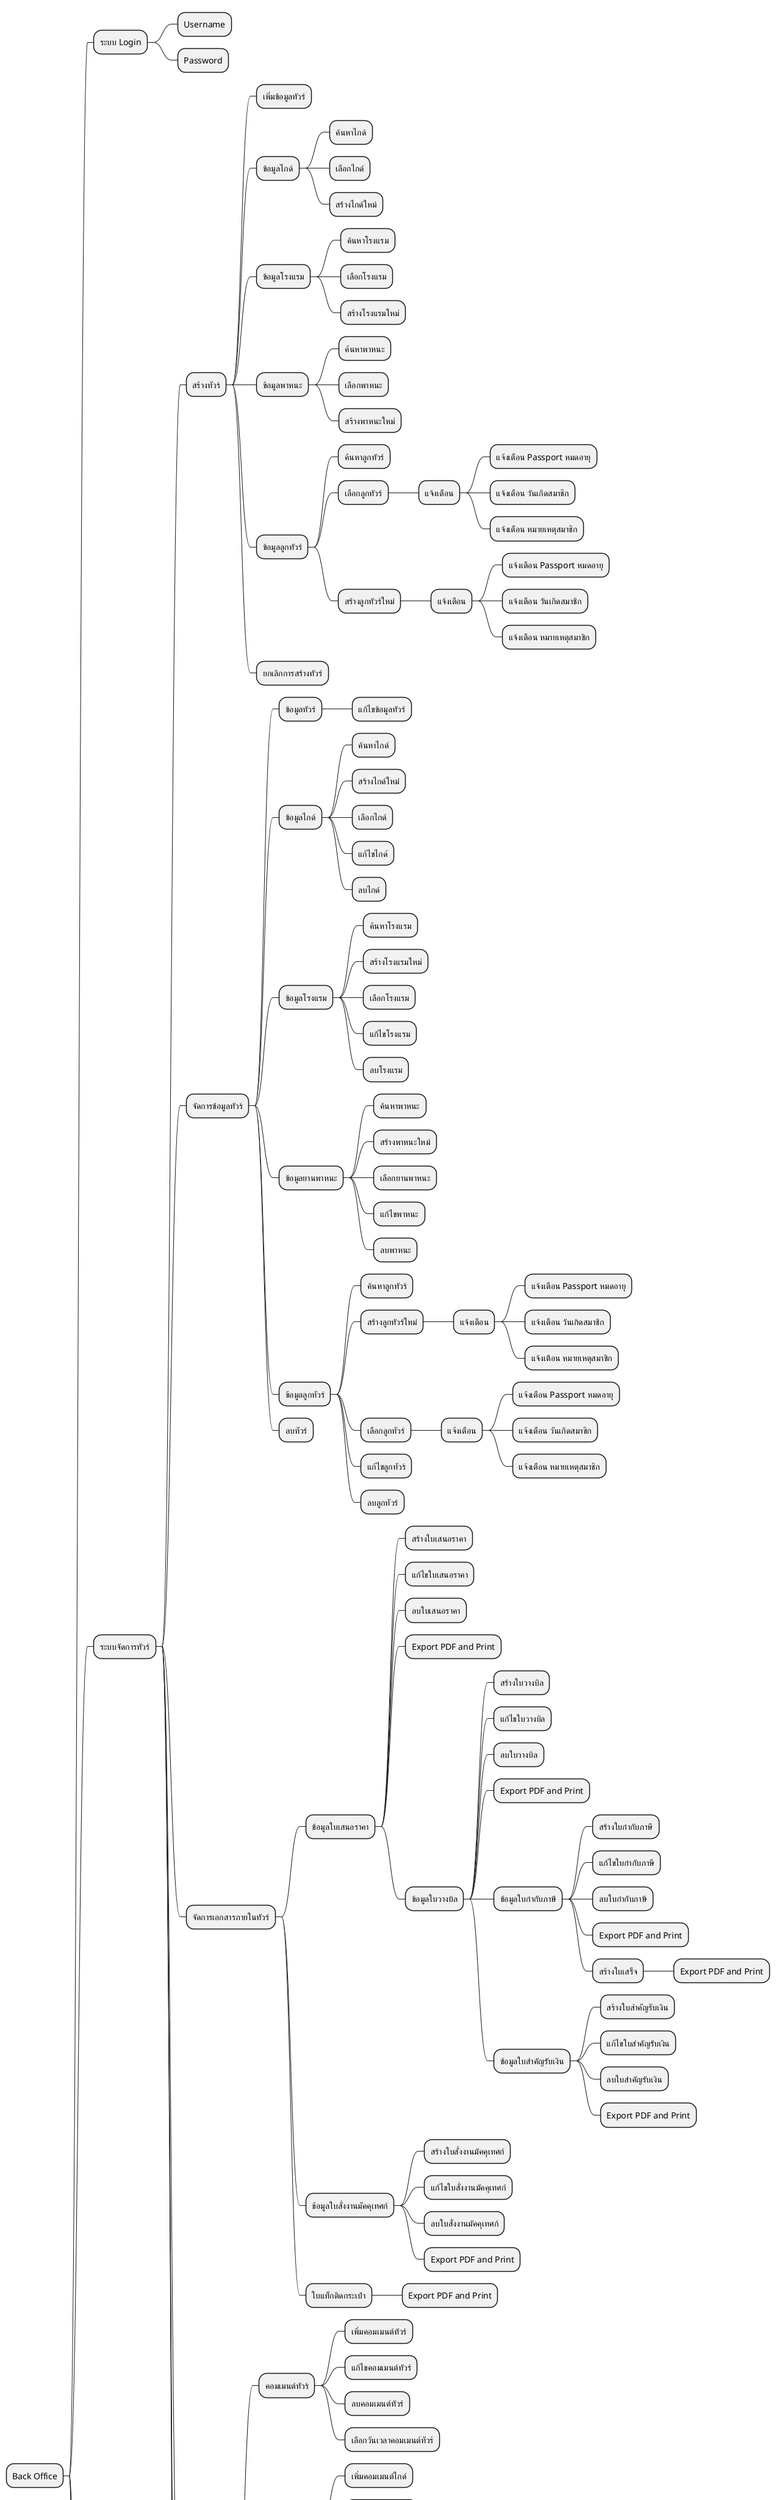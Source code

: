 @startmindmap
* Back Office

** ระบบ Login
*** Username
*** Password
** ระบบจัดการทัวร์
*** สร้างทัวร์
**** เพิ่มข้อมูลทัวร์
**** ข้อมูลไกด์
***** ค้นหาไกด์
***** เลือกไกด์
***** สร้างไกด์ใหม่
**** ข้อมูลโรงแรม
***** ค้นหาโรงแรม
***** เลือกโรงแรม
***** สร้างโรงแรมใหม่
**** ข้อมูลพาหนะ
***** ค้นหาพาหนะ
***** เลือกพาหนะ
***** สร้างพาหนะใหม่
**** ข้อมูลลูกทัวร์
***** ค้นหาลูกทัวร์
***** เลือกลูกทัวร์
****** แจ้งเตือน
******* แจ้งเตือน Passport หมดอายุ
******* แจ้งเตือน วันเกิดสมาชิก
******* แจ้งเตือน หมายเหตุสมาชิก
***** สร้างลูกทัวร์ใหม่
****** แจ้งเตือน
******* แจ้งเตือน Passport หมดอายุ
******* แจ้งเตือน วันเกิดสมาชิก
******* แจ้งเตือน หมายเหตุสมาชิก
**** ยกเลิกการสร้างทัวร์
' **** ยกเลิกการสร้างทัวร์
*** จัดการข้อมูลทัวร์
**** ข้อมูลทัวร์
***** แก้ไขข้อมูลทัวร์
**** ข้อมูลไกด์
***** ค้นหาไกด์
***** สร้างไกด์ใหม่
***** เลือกไกด์
***** แก้ไขไกด์
***** ลบไกด์
**** ข้อมูลโรงแรม
***** ค้นหาโรงแรม
***** สร้างโรงแรมใหม่
***** เลือกโรงแรม
***** แก้ไขโรงแรม
***** ลบโรงแรม
**** ข้อมูลยานพาหนะ
***** ค้นหาพาหนะ
***** สร้างพาหนะใหม่
***** เลือกยานพาหนะ
***** แก้ไขพาหนะ
***** ลบพาหนะ
**** ข้อมูลลูกทัวร์
***** ค้นหาลูกทัวร์
***** สร้างลูกทัวร์ใหม่
****** แจ้งเตือน
******* แจ้งเตือน Passport หมดอายุ
******* แจ้งเตือน วันเกิดสมาชิก
******* แจ้งเตือน หมายเหตุสมาชิก
***** เลือกลูกทัวร์
****** แจ้งเตือน
******* แจ้งเตือน Passport หมดอายุ
******* แจ้งเตือน วันเกิดสมาชิก
******* แจ้งเตือน หมายเหตุสมาชิก
***** แก้ไขลูกทัวร์
***** ลบลูกทัวร์
**** ลบทัวร์
*** จัดการเอกสารภายในทัวร์
**** ข้อมูลใบเสนอราคา
***** สร้างใบเสนอราคา
***** แก้ไขใบเสนอราคา
***** ลบใบเสนอราคา
***** Export PDF and Print
***** ข้อมูลใบวางบิล
****** สร้างใบวางบิล
****** แก้ไขใบวางบิล
****** ลบใบวางบิล
****** Export PDF and Print
****** ข้อมูลใบกำกับภาษี
******* สร้างใบกำกับภาษี
******* แก้ไขใบกำกับภาษี
******* ลบใบกำกับภาษี
******* Export PDF and Print
******* สร้างใบเสร็จ
******** Export PDF and Print
****** ข้อมูลใบสำคัญรับเงิน
******* สร้างใบสำคัญรับเงิน
******* แก้ไขใบสำคัญรับเงิน
******* ลบใบสำคัญรับเงิน
******* Export PDF and Print
**** ข้อมูลใบสั่งงานมัคคุเทศก์
***** สร้างใบสั่งงานมัคคุเทศก์
***** แก้ไขใบสั่งงานมัคคุเทศก์
***** ลบใบสั่งงานมัคคุเทศก์
***** Export PDF and Print
**** ใบแท็กติดกระเป๋า
***** Export PDF and Print
*** คอมเมนต์
**** คอมเมนต์ทัวร์
***** เพิ่มคอมเมนต์ทัวร์
***** แก้ไขคอมเมนต์ทัวร์
***** ลบคอมเมนต์ทัวร์
***** เลือกวันเวลาคอมเมนต์ทัวร์
**** คอมเมนต์ไกด์
***** เพิ่มคอมเมนต์ไกด์
***** แก้ไขคอมเมนต์ไกด์
***** ลบคอมเมนต์ไกด์
***** เลือกวันเวลาคอมเมนต์ไกด์
**** คอมเมนต์โรงแรม
***** เพิ่มคอมเมนต์โรงแรม
***** แก้ไขคอมเมนต์โรงแรม
***** ลบคอมเมนต์โรงแรม
***** เลือกวันเวลาคอมเมนต์โรงแรม
**** คอมเมนต์สมาชิก
***** เพิ่มคอมเมนต์สมาชิก
***** แก้ไขคอมเมนต์สมาชิก
***** ลบคอมเมนต์สมาชิก
***** เลือกวันเวลาคอมเมนต์สมาชิก
**** คอมเมนต์ยานพาหนะ
***** เพิ่มคอมเมนต์ยานพาหนะ
***** แก้ไขคอมเมนต์ยานพาหนะ
***** ลบคอมเมนต์ยานพาหนะ
***** เลือกวันเวลาคอมเมนต์ยานพาหนะ
*** แจ้งเตือน
**** แจ้งเตือน Passport ลูกทัวร์หมดอายุ (ไม่มั่นใจ*)
*** Export ข้อมูลทัวร์เป็น PDF และ Print
*** สถานะทัวร์
**** สถานะกำลังรอ
**** สถานะพร้อม
**** สถานะจบทริป
** จัดการข้อมูลในระบบ
*** ข้อมูลพนักงาน
**** ค้นหาข้อมูลพนักงาน
**** เพิ่มข้อมูลพนักงาน
**** แก้ไขข้อมูลพนักงาน
**** ลบข้อมูลพนักงาน
**** ระดับพนักงาน
***** ระดับหนึ่ง
****** สิทธิ์สร้างแอคเคาท์ใหม่
****** สิทธิ์อนุมัติใบ 1 2 3 ฯ
****** สิทธิ์ในการทำสิ่งต่าง ๆ
***** ระดับสอง
***** ระดับสาม
***** ระดับสี่
***** ระดับห้า
*** ข้อมูลไกด์
**** ค้นหาข้อมูลไกด์
**** เพิ่มข้อมูลไกด์
**** แก้ไขข้อมูลไกด์
**** ลบข้อมูลไกด์
**** คอมเมนต์ข้อมูลไกด์
***** เพิ่มคอมเมนต์ข้อมูลไกด์
***** แก้ไขคอมเมนต์ข้อมูลไกด์
***** ลบคอมเมนต์ข้อมูลไกด์
*** ข้อมูลโรงแรม
**** ค้นหาข้อมูลโรงแรม
**** เพิ่มข้อมูลโรงแรม
**** แก้ไขข้อมูลโรงแรม
**** ลบข้อมูลโรงแรม
**** คอมเมนต์ข้อมูลโรงแรม
***** เพิ่มคอมเมนต์ข้อมูลโรงแรม
***** แก้ไขคอมเมนต์ข้อมูลโรงแรม
***** ลบคอมเมนต์ข้อมูลโรงแรม
*** ข้อมูลพาหนะ
**** ค้นหาข้อมูลพาหนะ
**** เพิ่มข้อมูลพาหนะ
**** แก้ไขข้อมูลพาหนะ
**** ลบข้อมูลพาหนะ
**** คอมเมนต์ข้อมูลพาหนะ
***** เพิ่มคอมเมนต์ข้อมูลพาหนะ
***** แก้ไขคอมเมนต์ข้อมูลพาหนะ
***** ลบคอมเมนต์ข้อมูลพาหนะ
*** ข้อมูลลูกทัวร์
**** ค้นหาข้อมูลลูกทัวร์
**** เพิ่มข้อมูลลูกทัวร์
**** แก้ไขข้อมูลลูกทัวร์
**** ลบข้อมูลลูกทัวร์
**** คอมเมนต์ข้อมูลลูกทัวร์
***** เพิ่มคอมเมนต์ข้อมูลลูกทัวร์
***** แก้ไขคอมเมนต์ข้อมูลลูกทัวร์
***** ลบคอมเมนต์ข้อมูลลูกทัวร์

** การเงินของบริษัท
*** ข้อมูลใบเบิกค่าใช้จ่าย
**** สร้างใบเบิกเงินสดย่อย
**** แก้ไขใบเบิกเงินสดย่อย
**** ลบใบเบิกเงินสดย่อย
**** Print and export to PDF
**** ข้อมูลใบเคลียร์
***** สร้างใบเคลียร์เงินสด
***** แก้ไขใบเคลียร์เงินสด
***** ลบใบเคลียร์เงินสด
***** Print and export to PDF

** รายงานรายรับรายจ่าย
*** ค้นหารายงานรายรับรายจ่าย
*** แสดงรายงานรายรับรายจ่ายแบบรายวัน
*** แสดงรายงานรายรับรายจ่ายแบบรายรายเดือน
*** แสดงรายงานรายรับรายจ่ายแบบรายปี
*** แสดงรายงานรายรับรายจ่ายแบบรายเดือนแบบวัน
*** Export to Excel
@endmindmap